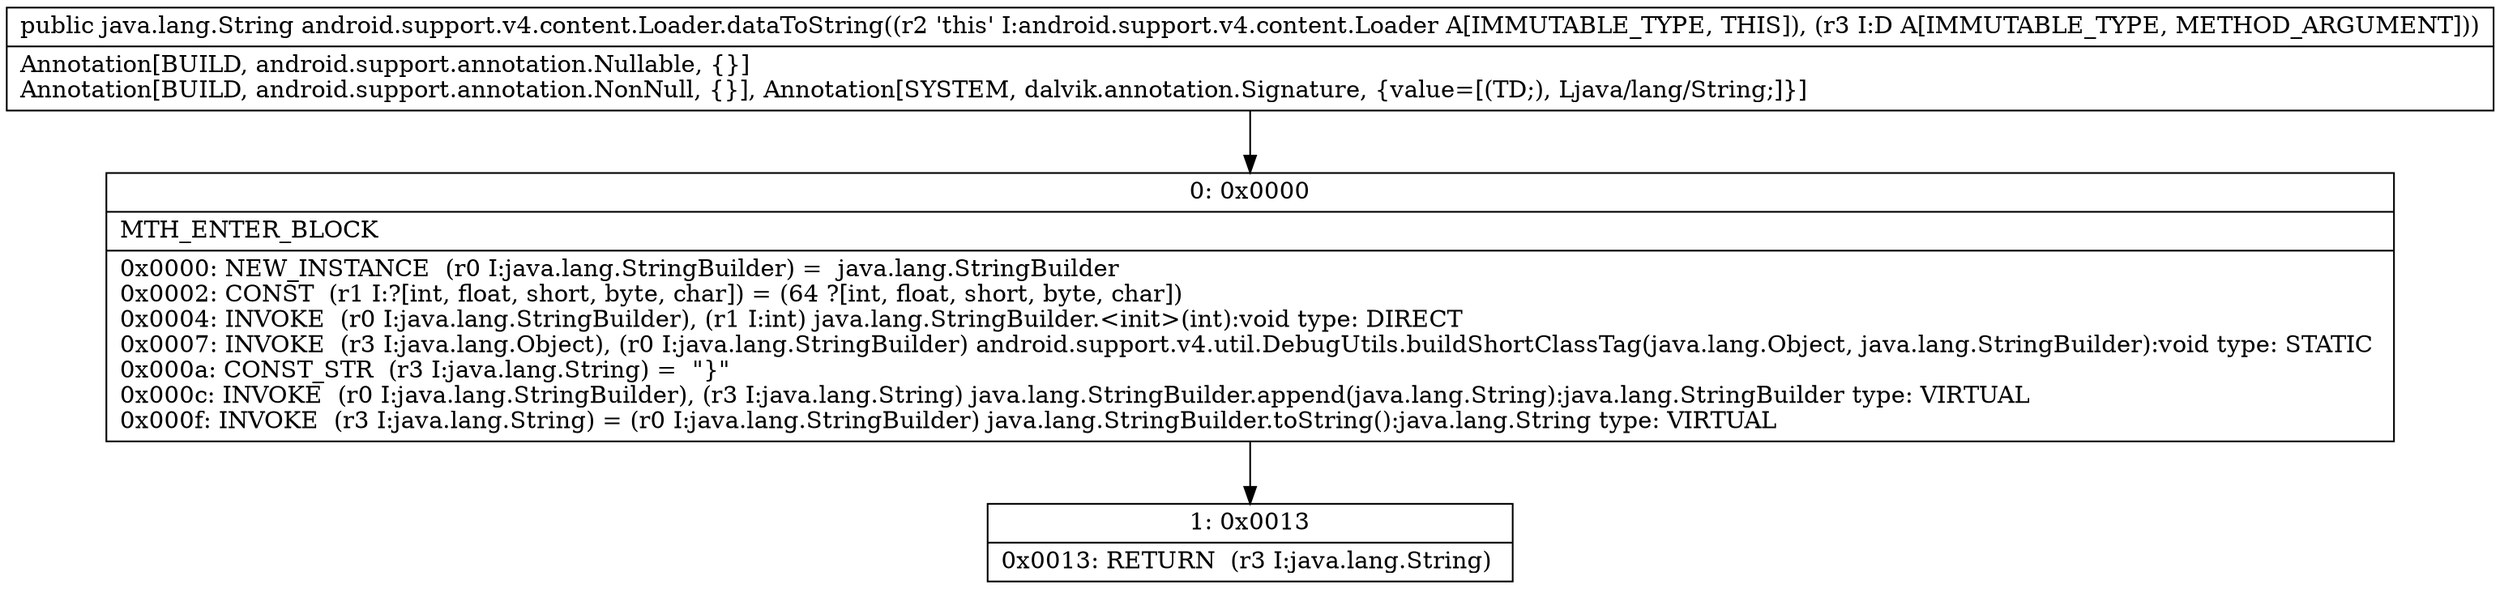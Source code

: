 digraph "CFG forandroid.support.v4.content.Loader.dataToString(Ljava\/lang\/Object;)Ljava\/lang\/String;" {
Node_0 [shape=record,label="{0\:\ 0x0000|MTH_ENTER_BLOCK\l|0x0000: NEW_INSTANCE  (r0 I:java.lang.StringBuilder) =  java.lang.StringBuilder \l0x0002: CONST  (r1 I:?[int, float, short, byte, char]) = (64 ?[int, float, short, byte, char]) \l0x0004: INVOKE  (r0 I:java.lang.StringBuilder), (r1 I:int) java.lang.StringBuilder.\<init\>(int):void type: DIRECT \l0x0007: INVOKE  (r3 I:java.lang.Object), (r0 I:java.lang.StringBuilder) android.support.v4.util.DebugUtils.buildShortClassTag(java.lang.Object, java.lang.StringBuilder):void type: STATIC \l0x000a: CONST_STR  (r3 I:java.lang.String) =  \"\}\" \l0x000c: INVOKE  (r0 I:java.lang.StringBuilder), (r3 I:java.lang.String) java.lang.StringBuilder.append(java.lang.String):java.lang.StringBuilder type: VIRTUAL \l0x000f: INVOKE  (r3 I:java.lang.String) = (r0 I:java.lang.StringBuilder) java.lang.StringBuilder.toString():java.lang.String type: VIRTUAL \l}"];
Node_1 [shape=record,label="{1\:\ 0x0013|0x0013: RETURN  (r3 I:java.lang.String) \l}"];
MethodNode[shape=record,label="{public java.lang.String android.support.v4.content.Loader.dataToString((r2 'this' I:android.support.v4.content.Loader A[IMMUTABLE_TYPE, THIS]), (r3 I:D A[IMMUTABLE_TYPE, METHOD_ARGUMENT]))  | Annotation[BUILD, android.support.annotation.Nullable, \{\}]\lAnnotation[BUILD, android.support.annotation.NonNull, \{\}], Annotation[SYSTEM, dalvik.annotation.Signature, \{value=[(TD;), Ljava\/lang\/String;]\}]\l}"];
MethodNode -> Node_0;
Node_0 -> Node_1;
}

